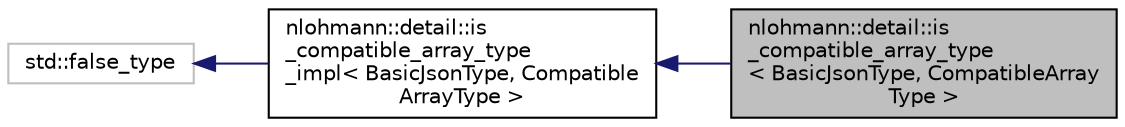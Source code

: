 digraph "nlohmann::detail::is_compatible_array_type&lt; BasicJsonType, CompatibleArrayType &gt;"
{
 // LATEX_PDF_SIZE
  edge [fontname="Helvetica",fontsize="10",labelfontname="Helvetica",labelfontsize="10"];
  node [fontname="Helvetica",fontsize="10",shape=record];
  rankdir="LR";
  Node1 [label="nlohmann::detail::is\l_compatible_array_type\l\< BasicJsonType, CompatibleArray\lType \>",height=0.2,width=0.4,color="black", fillcolor="grey75", style="filled", fontcolor="black",tooltip=" "];
  Node2 -> Node1 [dir="back",color="midnightblue",fontsize="10",style="solid",fontname="Helvetica"];
  Node2 [label="nlohmann::detail::is\l_compatible_array_type\l_impl\< BasicJsonType, Compatible\lArrayType \>",height=0.2,width=0.4,color="black", fillcolor="white", style="filled",URL="$structnlohmann_1_1detail_1_1is__compatible__array__type__impl.html",tooltip=" "];
  Node3 -> Node2 [dir="back",color="midnightblue",fontsize="10",style="solid",fontname="Helvetica"];
  Node3 [label="std::false_type",height=0.2,width=0.4,color="grey75", fillcolor="white", style="filled",tooltip=" "];
}
